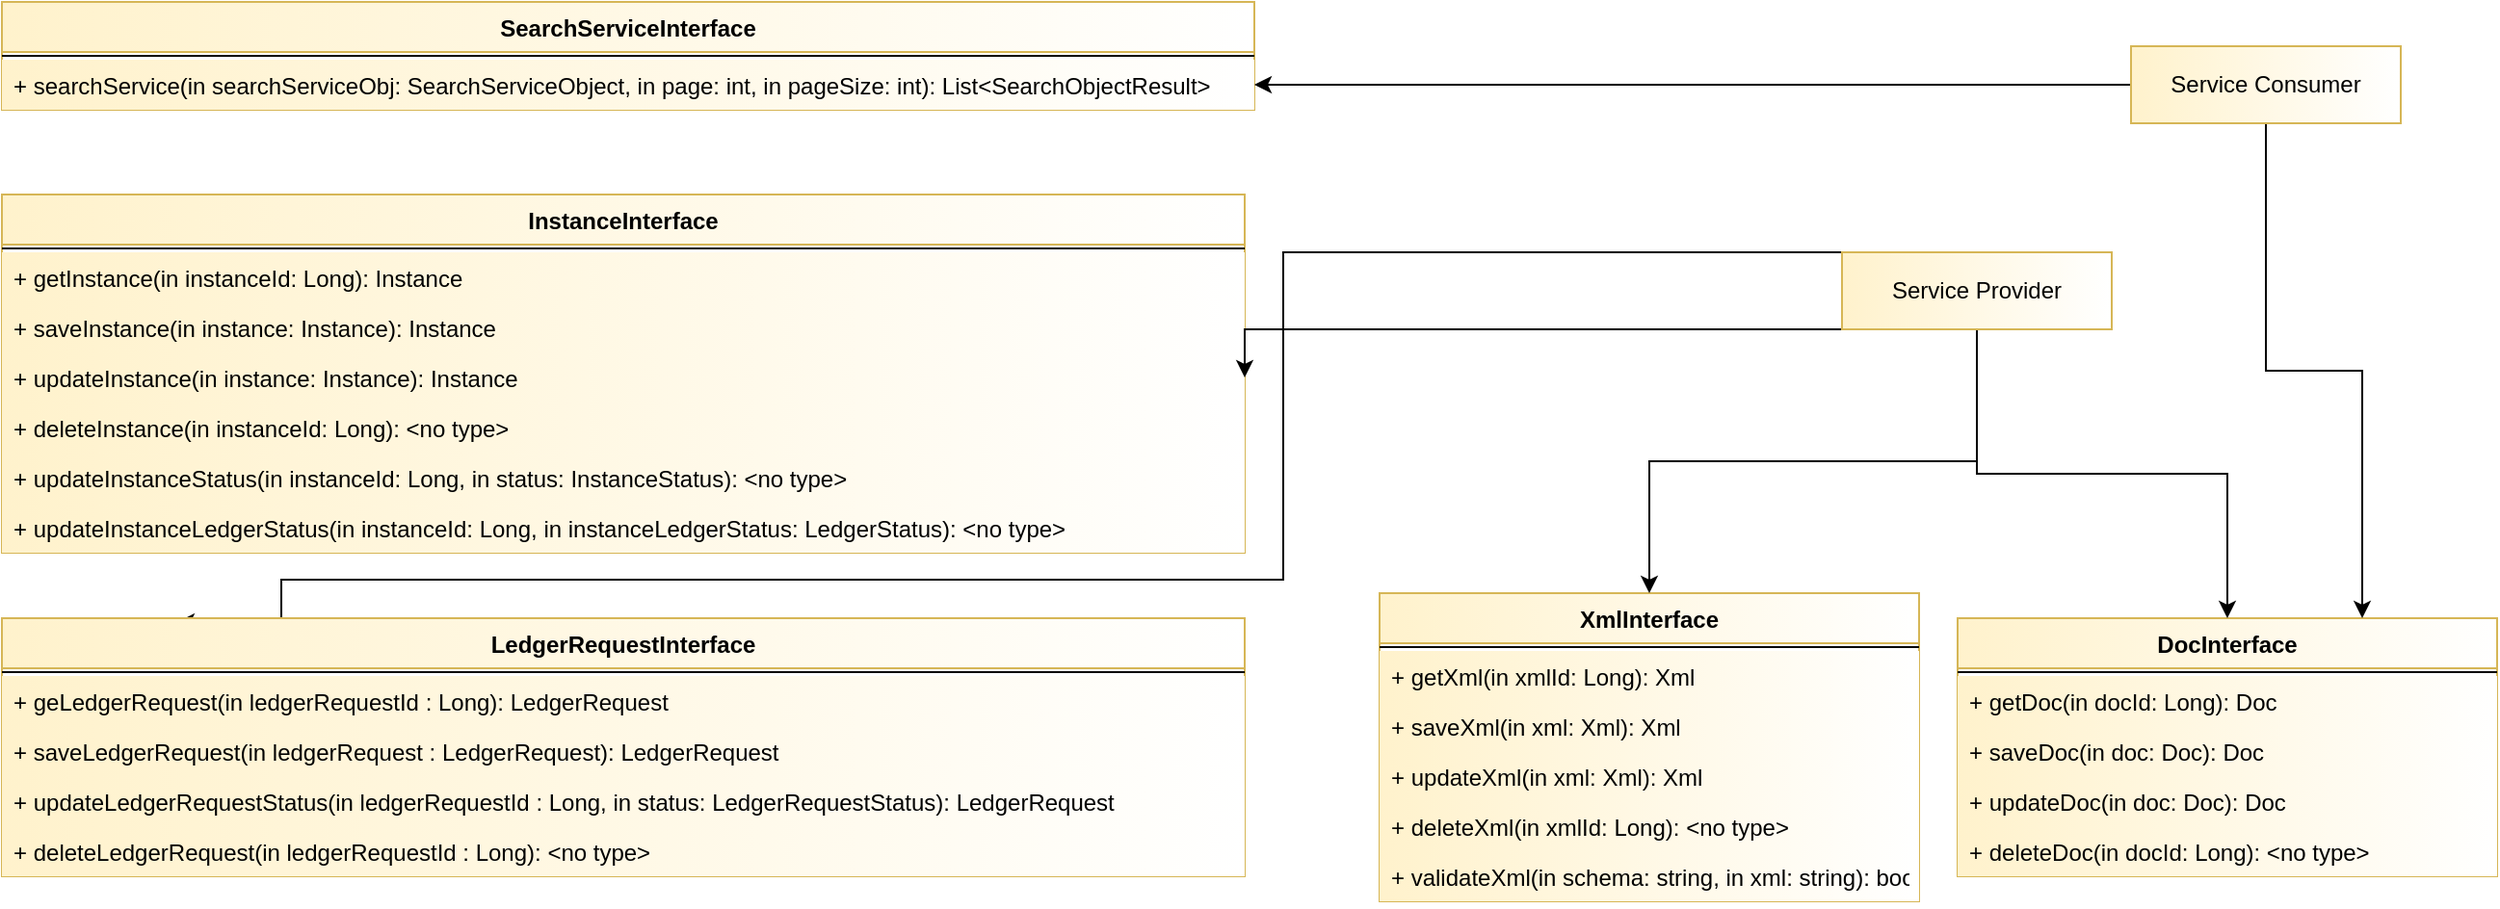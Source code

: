 <mxfile version="20.0.2" type="github">
  <diagram name="Page-1" id="58cdce13-f638-feb5-8d6f-7d28b1aa9fa0">
    <mxGraphModel dx="1422" dy="1643" grid="1" gridSize="10" guides="1" tooltips="1" connect="1" arrows="1" fold="1" page="1" pageScale="1" pageWidth="1100" pageHeight="850" background="none" math="0" shadow="0">
      <root>
        <mxCell id="0" />
        <mxCell id="1" parent="0" />
        <mxCell id="tsz4WT_P7tJj26BBKG4R-13" value="InstanceInterface" style="swimlane;fontStyle=1;align=center;verticalAlign=top;childLayout=stackLayout;horizontal=1;startSize=26;horizontalStack=0;resizeParent=1;resizeParentMax=0;resizeLast=0;collapsible=1;marginBottom=0;rounded=0;glass=0;fillColor=#fff2cc;gradientDirection=east;strokeColor=#d6b656;gradientColor=#ffffff;" vertex="1" parent="1">
          <mxGeometry x="175" y="80" width="645" height="186" as="geometry" />
        </mxCell>
        <mxCell id="tsz4WT_P7tJj26BBKG4R-15" value="" style="line;strokeWidth=1;align=left;verticalAlign=middle;spacingTop=-1;spacingLeft=3;spacingRight=3;rotatable=0;labelPosition=right;points=[];portConstraint=eastwest;rounded=0;glass=0;gradientDirection=east;fillColor=#fff2cc;strokeColor=#000000;" vertex="1" parent="tsz4WT_P7tJj26BBKG4R-13">
          <mxGeometry y="26" width="645" height="4" as="geometry" />
        </mxCell>
        <mxCell id="tsz4WT_P7tJj26BBKG4R-16" value="+ getInstance(in instanceId: Long): Instance" style="text;strokeColor=none;fillColor=#fff2cc;align=left;verticalAlign=top;spacingLeft=4;spacingRight=4;overflow=hidden;rotatable=0;points=[[0,0.5],[1,0.5]];portConstraint=eastwest;rounded=0;glass=0;gradientColor=#ffffff;gradientDirection=east;strokeWidth=1;" vertex="1" parent="tsz4WT_P7tJj26BBKG4R-13">
          <mxGeometry y="30" width="645" height="26" as="geometry" />
        </mxCell>
        <mxCell id="tsz4WT_P7tJj26BBKG4R-20" value="+ saveInstance(in instance: Instance): Instance" style="text;strokeColor=none;fillColor=#fff2cc;align=left;verticalAlign=top;spacingLeft=4;spacingRight=4;overflow=hidden;rotatable=0;points=[[0,0.5],[1,0.5]];portConstraint=eastwest;rounded=0;glass=0;gradientColor=#ffffff;gradientDirection=east;strokeWidth=1;" vertex="1" parent="tsz4WT_P7tJj26BBKG4R-13">
          <mxGeometry y="56" width="645" height="26" as="geometry" />
        </mxCell>
        <mxCell id="tsz4WT_P7tJj26BBKG4R-21" value="+ updateInstance(in instance: Instance): Instance" style="text;strokeColor=none;fillColor=#fff2cc;align=left;verticalAlign=top;spacingLeft=4;spacingRight=4;overflow=hidden;rotatable=0;points=[[0,0.5],[1,0.5]];portConstraint=eastwest;rounded=0;glass=0;gradientColor=#ffffff;gradientDirection=east;strokeWidth=1;" vertex="1" parent="tsz4WT_P7tJj26BBKG4R-13">
          <mxGeometry y="82" width="645" height="26" as="geometry" />
        </mxCell>
        <mxCell id="tsz4WT_P7tJj26BBKG4R-22" value="+ deleteInstance(in instanceId: Long): &lt;no type&gt;&#xa;" style="text;strokeColor=none;fillColor=#fff2cc;align=left;verticalAlign=top;spacingLeft=4;spacingRight=4;overflow=hidden;rotatable=0;points=[[0,0.5],[1,0.5]];portConstraint=eastwest;rounded=0;glass=0;gradientColor=#ffffff;gradientDirection=east;strokeWidth=1;" vertex="1" parent="tsz4WT_P7tJj26BBKG4R-13">
          <mxGeometry y="108" width="645" height="26" as="geometry" />
        </mxCell>
        <mxCell id="tsz4WT_P7tJj26BBKG4R-69" value="+ updateInstanceStatus(in instanceId: Long, in status: InstanceStatus): &lt;no type&gt;&#xa;" style="text;strokeColor=none;fillColor=#fff2cc;align=left;verticalAlign=top;spacingLeft=4;spacingRight=4;overflow=hidden;rotatable=0;points=[[0,0.5],[1,0.5]];portConstraint=eastwest;rounded=0;glass=0;gradientColor=#ffffff;gradientDirection=east;strokeWidth=1;" vertex="1" parent="tsz4WT_P7tJj26BBKG4R-13">
          <mxGeometry y="134" width="645" height="26" as="geometry" />
        </mxCell>
        <mxCell id="tsz4WT_P7tJj26BBKG4R-70" value="+ updateInstanceLedgerStatus(in instanceId: Long, in instanceLedgerStatus: LedgerStatus): &lt;no type&gt;&#xa;" style="text;strokeColor=none;fillColor=#fff2cc;align=left;verticalAlign=top;spacingLeft=4;spacingRight=4;overflow=hidden;rotatable=0;points=[[0,0.5],[1,0.5]];portConstraint=eastwest;rounded=0;glass=0;gradientColor=#ffffff;gradientDirection=east;strokeWidth=1;" vertex="1" parent="tsz4WT_P7tJj26BBKG4R-13">
          <mxGeometry y="160" width="645" height="26" as="geometry" />
        </mxCell>
        <mxCell id="tsz4WT_P7tJj26BBKG4R-36" value="DocInterface" style="swimlane;fontStyle=1;align=center;verticalAlign=top;childLayout=stackLayout;horizontal=1;startSize=26;horizontalStack=0;resizeParent=1;resizeParentMax=0;resizeLast=0;collapsible=1;marginBottom=0;rounded=0;glass=0;fillColor=#fff2cc;gradientDirection=east;strokeColor=#d6b656;gradientColor=#ffffff;" vertex="1" parent="1">
          <mxGeometry x="1190" y="300" width="280" height="134" as="geometry" />
        </mxCell>
        <mxCell id="tsz4WT_P7tJj26BBKG4R-37" value="" style="line;strokeWidth=1;align=left;verticalAlign=middle;spacingTop=-1;spacingLeft=3;spacingRight=3;rotatable=0;labelPosition=right;points=[];portConstraint=eastwest;rounded=0;glass=0;gradientDirection=east;strokeColor=#000000;fillColor=#fff2cc;gradientColor=#ffffff;" vertex="1" parent="tsz4WT_P7tJj26BBKG4R-36">
          <mxGeometry y="26" width="280" height="4" as="geometry" />
        </mxCell>
        <mxCell id="tsz4WT_P7tJj26BBKG4R-38" value="+ getDoc(in docId: Long): Doc" style="text;strokeColor=none;fillColor=#fff2cc;align=left;verticalAlign=top;spacingLeft=4;spacingRight=4;overflow=hidden;rotatable=0;points=[[0,0.5],[1,0.5]];portConstraint=eastwest;rounded=0;glass=0;gradientColor=#ffffff;gradientDirection=east;strokeWidth=1;" vertex="1" parent="tsz4WT_P7tJj26BBKG4R-36">
          <mxGeometry y="30" width="280" height="26" as="geometry" />
        </mxCell>
        <mxCell id="tsz4WT_P7tJj26BBKG4R-39" value="+ saveDoc(in doc: Doc): Doc" style="text;strokeColor=none;fillColor=#fff2cc;align=left;verticalAlign=top;spacingLeft=4;spacingRight=4;overflow=hidden;rotatable=0;points=[[0,0.5],[1,0.5]];portConstraint=eastwest;rounded=0;glass=0;gradientColor=#ffffff;gradientDirection=east;strokeWidth=1;" vertex="1" parent="tsz4WT_P7tJj26BBKG4R-36">
          <mxGeometry y="56" width="280" height="26" as="geometry" />
        </mxCell>
        <mxCell id="tsz4WT_P7tJj26BBKG4R-40" value="+ updateDoc(in doc: Doc): Doc" style="text;strokeColor=none;fillColor=#fff2cc;align=left;verticalAlign=top;spacingLeft=4;spacingRight=4;overflow=hidden;rotatable=0;points=[[0,0.5],[1,0.5]];portConstraint=eastwest;rounded=0;glass=0;gradientColor=#ffffff;gradientDirection=east;strokeWidth=1;" vertex="1" parent="tsz4WT_P7tJj26BBKG4R-36">
          <mxGeometry y="82" width="280" height="26" as="geometry" />
        </mxCell>
        <mxCell id="tsz4WT_P7tJj26BBKG4R-41" value="+ deleteDoc(in docId: Long): &lt;no type&gt;&#xa;" style="text;strokeColor=none;fillColor=#fff2cc;align=left;verticalAlign=top;spacingLeft=4;spacingRight=4;overflow=hidden;rotatable=0;points=[[0,0.5],[1,0.5]];portConstraint=eastwest;rounded=0;glass=0;gradientColor=#ffffff;gradientDirection=east;strokeWidth=1;" vertex="1" parent="tsz4WT_P7tJj26BBKG4R-36">
          <mxGeometry y="108" width="280" height="26" as="geometry" />
        </mxCell>
        <mxCell id="tsz4WT_P7tJj26BBKG4R-30" value="XmlInterface" style="swimlane;fontStyle=1;align=center;verticalAlign=top;childLayout=stackLayout;horizontal=1;startSize=26;horizontalStack=0;resizeParent=1;resizeParentMax=0;resizeLast=0;collapsible=1;marginBottom=0;rounded=0;glass=0;fillColor=#fff2cc;gradientDirection=east;strokeColor=#d6b656;gradientColor=#ffffff;" vertex="1" parent="1">
          <mxGeometry x="890" y="287" width="280" height="160" as="geometry" />
        </mxCell>
        <mxCell id="tsz4WT_P7tJj26BBKG4R-31" value="" style="line;strokeWidth=1;align=left;verticalAlign=middle;spacingTop=-1;spacingLeft=3;spacingRight=3;rotatable=0;labelPosition=right;points=[];portConstraint=eastwest;rounded=0;glass=0;gradientDirection=east;strokeColor=#000000;fillColor=#fff2cc;gradientColor=#ffffff;" vertex="1" parent="tsz4WT_P7tJj26BBKG4R-30">
          <mxGeometry y="26" width="280" height="4" as="geometry" />
        </mxCell>
        <mxCell id="tsz4WT_P7tJj26BBKG4R-32" value="+ getXml(in xmlId: Long): Xml" style="text;strokeColor=none;fillColor=#fff2cc;align=left;verticalAlign=top;spacingLeft=4;spacingRight=4;overflow=hidden;rotatable=0;points=[[0,0.5],[1,0.5]];portConstraint=eastwest;rounded=0;glass=0;gradientColor=#ffffff;gradientDirection=east;strokeWidth=1;" vertex="1" parent="tsz4WT_P7tJj26BBKG4R-30">
          <mxGeometry y="30" width="280" height="26" as="geometry" />
        </mxCell>
        <mxCell id="tsz4WT_P7tJj26BBKG4R-33" value="+ saveXml(in xml: Xml): Xml" style="text;strokeColor=none;fillColor=#fff2cc;align=left;verticalAlign=top;spacingLeft=4;spacingRight=4;overflow=hidden;rotatable=0;points=[[0,0.5],[1,0.5]];portConstraint=eastwest;rounded=0;glass=0;gradientColor=#ffffff;gradientDirection=east;strokeWidth=1;" vertex="1" parent="tsz4WT_P7tJj26BBKG4R-30">
          <mxGeometry y="56" width="280" height="26" as="geometry" />
        </mxCell>
        <mxCell id="tsz4WT_P7tJj26BBKG4R-34" value="+ updateXml(in xml: Xml): Xml" style="text;strokeColor=none;fillColor=#fff2cc;align=left;verticalAlign=top;spacingLeft=4;spacingRight=4;overflow=hidden;rotatable=0;points=[[0,0.5],[1,0.5]];portConstraint=eastwest;rounded=0;glass=0;gradientColor=#ffffff;gradientDirection=east;strokeWidth=1;" vertex="1" parent="tsz4WT_P7tJj26BBKG4R-30">
          <mxGeometry y="82" width="280" height="26" as="geometry" />
        </mxCell>
        <mxCell id="tsz4WT_P7tJj26BBKG4R-35" value="+ deleteXml(in xmlId: Long): &lt;no type&gt;&#xa;" style="text;strokeColor=none;fillColor=#fff2cc;align=left;verticalAlign=top;spacingLeft=4;spacingRight=4;overflow=hidden;rotatable=0;points=[[0,0.5],[1,0.5]];portConstraint=eastwest;rounded=0;glass=0;gradientColor=#ffffff;gradientDirection=east;strokeWidth=1;" vertex="1" parent="tsz4WT_P7tJj26BBKG4R-30">
          <mxGeometry y="108" width="280" height="26" as="geometry" />
        </mxCell>
        <mxCell id="tsz4WT_P7tJj26BBKG4R-67" value="+ validateXml(in schema: string, in xml: string): boolean&#xa;&#xa;" style="text;strokeColor=none;fillColor=#fff2cc;align=left;verticalAlign=top;spacingLeft=4;spacingRight=4;overflow=hidden;rotatable=0;points=[[0,0.5],[1,0.5]];portConstraint=eastwest;rounded=0;glass=0;gradientColor=#ffffff;gradientDirection=east;strokeWidth=1;" vertex="1" parent="tsz4WT_P7tJj26BBKG4R-30">
          <mxGeometry y="134" width="280" height="26" as="geometry" />
        </mxCell>
        <mxCell id="tsz4WT_P7tJj26BBKG4R-42" value="SearchServiceInterface" style="swimlane;fontStyle=1;align=center;verticalAlign=top;childLayout=stackLayout;horizontal=1;startSize=26;horizontalStack=0;resizeParent=1;resizeParentMax=0;resizeLast=0;collapsible=1;marginBottom=0;rounded=0;glass=0;fillColor=#fff2cc;gradientDirection=east;strokeColor=#d6b656;gradientColor=#ffffff;" vertex="1" parent="1">
          <mxGeometry x="175" y="-20" width="650" height="56" as="geometry" />
        </mxCell>
        <mxCell id="tsz4WT_P7tJj26BBKG4R-43" value="" style="line;strokeWidth=1;align=left;verticalAlign=middle;spacingTop=-1;spacingLeft=3;spacingRight=3;rotatable=0;labelPosition=right;points=[];portConstraint=eastwest;rounded=0;glass=0;gradientDirection=east;fillColor=#fff2cc;strokeColor=#000000;" vertex="1" parent="tsz4WT_P7tJj26BBKG4R-42">
          <mxGeometry y="26" width="650" height="4" as="geometry" />
        </mxCell>
        <mxCell id="tsz4WT_P7tJj26BBKG4R-44" value="+ searchService(in searchServiceObj: SearchServiceObject, in page: int, in pageSize: int): List&lt;SearchObjectResult&gt;&#xa;" style="text;strokeColor=none;fillColor=#fff2cc;align=left;verticalAlign=top;spacingLeft=4;spacingRight=4;overflow=hidden;rotatable=0;points=[[0,0.5],[1,0.5]];portConstraint=eastwest;rounded=0;glass=0;gradientColor=#ffffff;gradientDirection=east;strokeWidth=1;" vertex="1" parent="tsz4WT_P7tJj26BBKG4R-42">
          <mxGeometry y="30" width="650" height="26" as="geometry" />
        </mxCell>
        <mxCell id="tsz4WT_P7tJj26BBKG4R-58" style="edgeStyle=orthogonalEdgeStyle;rounded=0;orthogonalLoop=1;jettySize=auto;html=1;entryX=1;entryY=0.5;entryDx=0;entryDy=0;" edge="1" parent="1" source="tsz4WT_P7tJj26BBKG4R-49" target="tsz4WT_P7tJj26BBKG4R-21">
          <mxGeometry relative="1" as="geometry">
            <mxPoint x="1420" y="320" as="targetPoint" />
            <Array as="points">
              <mxPoint x="980" y="150" />
              <mxPoint x="820" y="150" />
            </Array>
          </mxGeometry>
        </mxCell>
        <mxCell id="tsz4WT_P7tJj26BBKG4R-59" style="edgeStyle=orthogonalEdgeStyle;rounded=0;orthogonalLoop=1;jettySize=auto;html=1;entryX=0.5;entryY=0;entryDx=0;entryDy=0;" edge="1" parent="1" source="tsz4WT_P7tJj26BBKG4R-49" target="tsz4WT_P7tJj26BBKG4R-30">
          <mxGeometry relative="1" as="geometry" />
        </mxCell>
        <mxCell id="tsz4WT_P7tJj26BBKG4R-60" style="edgeStyle=orthogonalEdgeStyle;rounded=0;orthogonalLoop=1;jettySize=auto;html=1;" edge="1" parent="1" source="tsz4WT_P7tJj26BBKG4R-49" target="tsz4WT_P7tJj26BBKG4R-36">
          <mxGeometry relative="1" as="geometry" />
        </mxCell>
        <mxCell id="tsz4WT_P7tJj26BBKG4R-61" style="edgeStyle=orthogonalEdgeStyle;rounded=0;orthogonalLoop=1;jettySize=auto;html=1;entryX=0.141;entryY=0.015;entryDx=0;entryDy=0;entryPerimeter=0;" edge="1" parent="1" source="tsz4WT_P7tJj26BBKG4R-49" target="tsz4WT_P7tJj26BBKG4R-51">
          <mxGeometry relative="1" as="geometry">
            <mxPoint x="360" y="260" as="targetPoint" />
            <Array as="points">
              <mxPoint x="840" y="110" />
              <mxPoint x="840" y="280" />
              <mxPoint x="320" y="280" />
              <mxPoint x="320" y="302" />
            </Array>
          </mxGeometry>
        </mxCell>
        <mxCell id="tsz4WT_P7tJj26BBKG4R-49" value="&lt;div&gt;Service Provider&lt;/div&gt;" style="rounded=0;whiteSpace=wrap;html=1;glass=0;strokeColor=#d6b656;strokeWidth=1;fillColor=#fff2cc;gradientDirection=east;gradientColor=#ffffff;" vertex="1" parent="1">
          <mxGeometry x="1130" y="110" width="140" height="40" as="geometry" />
        </mxCell>
        <mxCell id="tsz4WT_P7tJj26BBKG4R-62" style="edgeStyle=orthogonalEdgeStyle;rounded=0;orthogonalLoop=1;jettySize=auto;html=1;" edge="1" parent="1" source="tsz4WT_P7tJj26BBKG4R-50" target="tsz4WT_P7tJj26BBKG4R-44">
          <mxGeometry relative="1" as="geometry" />
        </mxCell>
        <mxCell id="tsz4WT_P7tJj26BBKG4R-71" style="edgeStyle=orthogonalEdgeStyle;rounded=0;orthogonalLoop=1;jettySize=auto;html=1;entryX=0.75;entryY=0;entryDx=0;entryDy=0;" edge="1" parent="1" source="tsz4WT_P7tJj26BBKG4R-50" target="tsz4WT_P7tJj26BBKG4R-36">
          <mxGeometry relative="1" as="geometry" />
        </mxCell>
        <mxCell id="tsz4WT_P7tJj26BBKG4R-50" value="&lt;div&gt;Service Consumer&lt;/div&gt;" style="rounded=0;whiteSpace=wrap;html=1;glass=0;strokeColor=#d6b656;strokeWidth=1;fillColor=#fff2cc;gradientDirection=east;gradientColor=#ffffff;" vertex="1" parent="1">
          <mxGeometry x="1280" y="3" width="140" height="40" as="geometry" />
        </mxCell>
        <mxCell id="tsz4WT_P7tJj26BBKG4R-51" value="LedgerRequestInterface" style="swimlane;fontStyle=1;align=center;verticalAlign=top;childLayout=stackLayout;horizontal=1;startSize=26;horizontalStack=0;resizeParent=1;resizeParentMax=0;resizeLast=0;collapsible=1;marginBottom=0;rounded=0;glass=0;fillColor=#fff2cc;gradientDirection=east;strokeColor=#d6b656;gradientColor=#ffffff;" vertex="1" parent="1">
          <mxGeometry x="175" y="300" width="645" height="134" as="geometry" />
        </mxCell>
        <mxCell id="tsz4WT_P7tJj26BBKG4R-52" value="" style="line;strokeWidth=1;align=left;verticalAlign=middle;spacingTop=-1;spacingLeft=3;spacingRight=3;rotatable=0;labelPosition=right;points=[];portConstraint=eastwest;rounded=0;glass=0;gradientDirection=east;strokeColor=#000000;fillColor=#fff2cc;gradientColor=#ffffff;" vertex="1" parent="tsz4WT_P7tJj26BBKG4R-51">
          <mxGeometry y="26" width="645" height="4" as="geometry" />
        </mxCell>
        <mxCell id="tsz4WT_P7tJj26BBKG4R-54" value="+ geLedgerRequest(in ledgerRequestId : Long): LedgerRequest " style="text;strokeColor=none;fillColor=#fff2cc;align=left;verticalAlign=top;spacingLeft=4;spacingRight=4;overflow=hidden;rotatable=0;points=[[0,0.5],[1,0.5]];portConstraint=eastwest;rounded=0;glass=0;gradientColor=#ffffff;gradientDirection=east;strokeWidth=1;" vertex="1" parent="tsz4WT_P7tJj26BBKG4R-51">
          <mxGeometry y="30" width="645" height="26" as="geometry" />
        </mxCell>
        <mxCell id="tsz4WT_P7tJj26BBKG4R-57" value="+ saveLedgerRequest(in ledgerRequest : LedgerRequest): LedgerRequest" style="text;strokeColor=none;fillColor=#fff2cc;align=left;verticalAlign=top;spacingLeft=4;spacingRight=4;overflow=hidden;rotatable=0;points=[[0,0.5],[1,0.5]];portConstraint=eastwest;rounded=0;glass=0;gradientColor=#ffffff;gradientDirection=east;strokeWidth=1;" vertex="1" parent="tsz4WT_P7tJj26BBKG4R-51">
          <mxGeometry y="56" width="645" height="26" as="geometry" />
        </mxCell>
        <mxCell id="tsz4WT_P7tJj26BBKG4R-55" value="+ updateLedgerRequestStatus(in ledgerRequestId : Long, in status: LedgerRequestStatus): LedgerRequest" style="text;strokeColor=none;fillColor=#fff2cc;align=left;verticalAlign=top;spacingLeft=4;spacingRight=4;overflow=hidden;rotatable=0;points=[[0,0.5],[1,0.5]];portConstraint=eastwest;rounded=0;glass=0;gradientColor=#ffffff;gradientDirection=east;strokeWidth=1;" vertex="1" parent="tsz4WT_P7tJj26BBKG4R-51">
          <mxGeometry y="82" width="645" height="26" as="geometry" />
        </mxCell>
        <mxCell id="tsz4WT_P7tJj26BBKG4R-56" value="+ deleteLedgerRequest(in ledgerRequestId : Long): &lt;no type&gt;&#xa;" style="text;strokeColor=none;fillColor=#fff2cc;align=left;verticalAlign=top;spacingLeft=4;spacingRight=4;overflow=hidden;rotatable=0;points=[[0,0.5],[1,0.5]];portConstraint=eastwest;rounded=0;glass=0;gradientColor=#ffffff;gradientDirection=east;strokeWidth=1;" vertex="1" parent="tsz4WT_P7tJj26BBKG4R-51">
          <mxGeometry y="108" width="645" height="26" as="geometry" />
        </mxCell>
      </root>
    </mxGraphModel>
  </diagram>
</mxfile>
